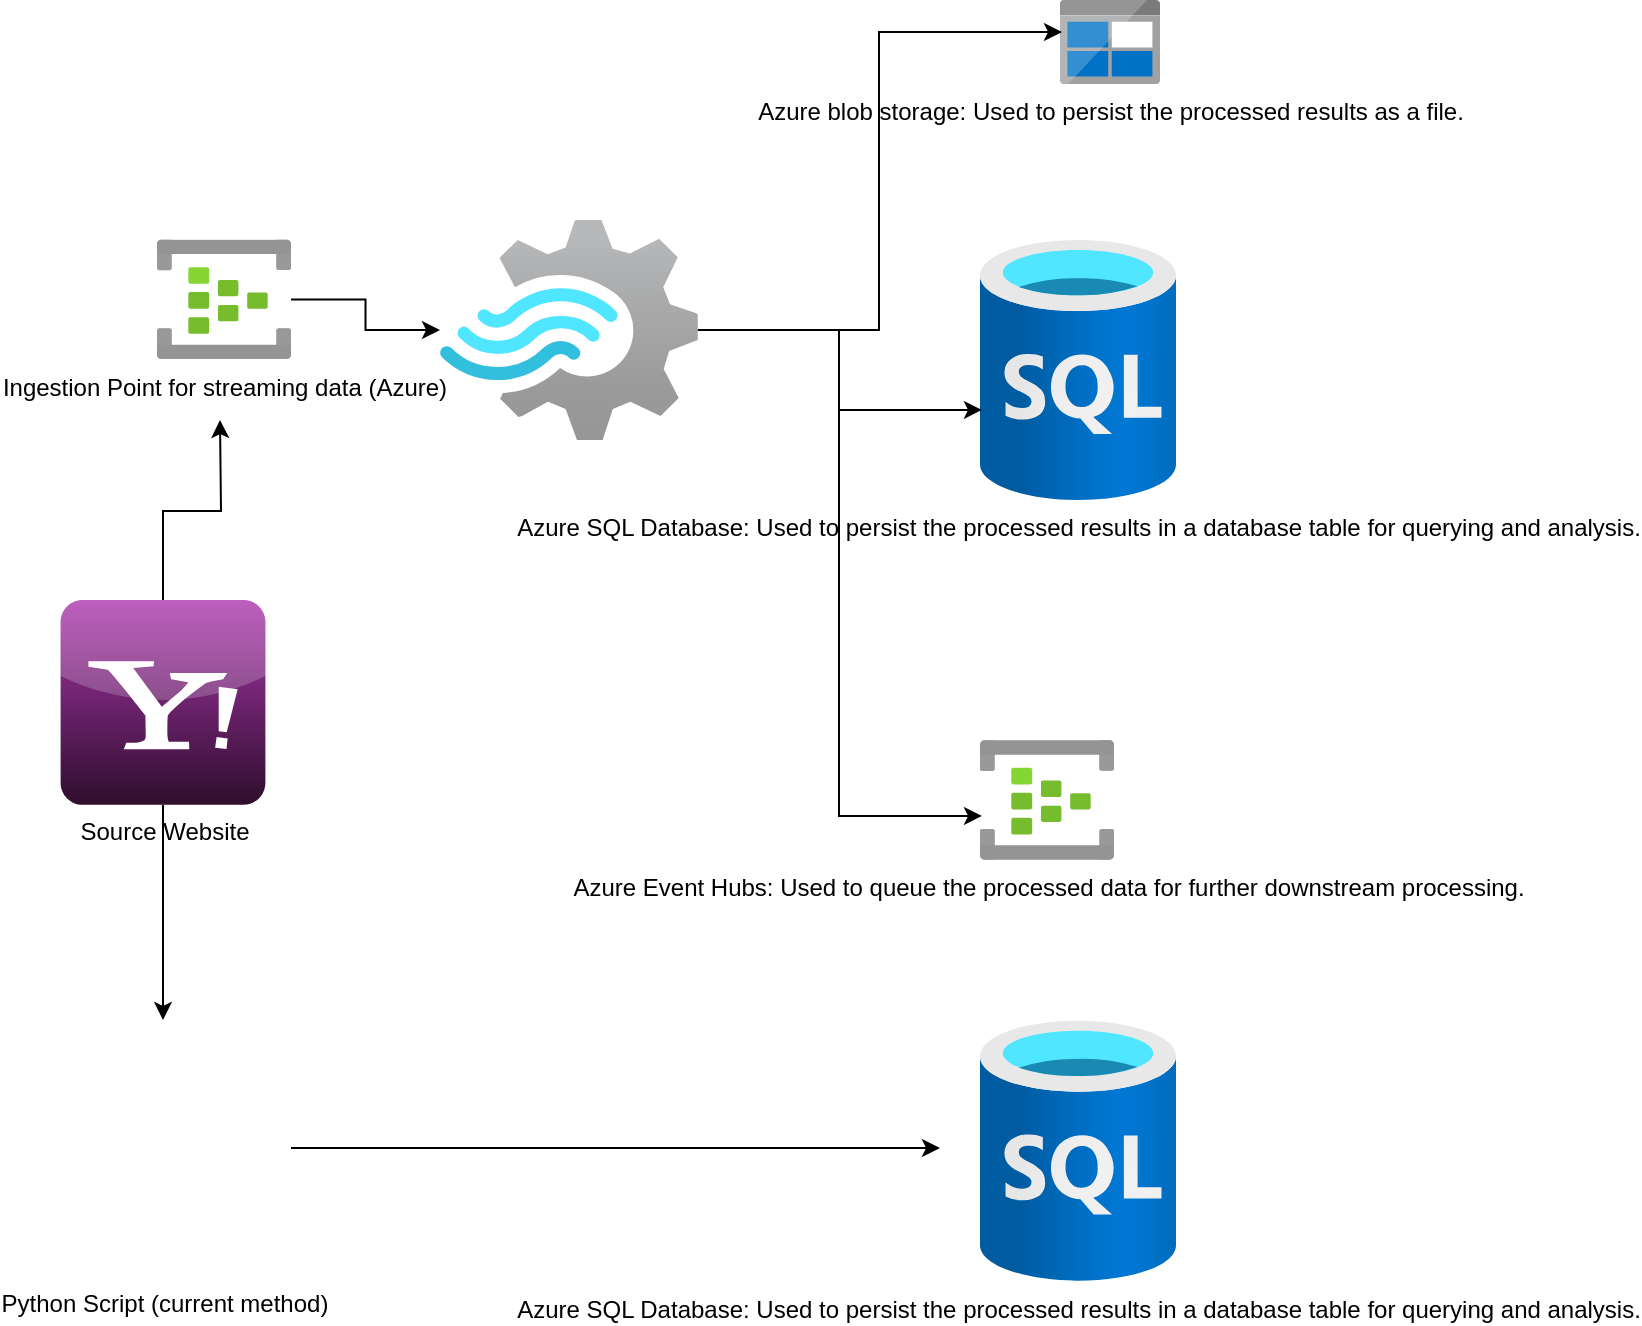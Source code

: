 <mxfile version="22.0.0" type="device" pages="2">
  <diagram name="ETL" id="Uy2llekc1r0zqiFwt9jS">
    <mxGraphModel dx="1434" dy="790" grid="1" gridSize="10" guides="1" tooltips="1" connect="1" arrows="1" fold="1" page="1" pageScale="1" pageWidth="850" pageHeight="1100" math="0" shadow="0">
      <root>
        <mxCell id="0" />
        <mxCell id="1" parent="0" />
        <mxCell id="uhY8fh9puKC_W6muQKno-1" value="" style="image;aspect=fixed;html=1;points=[];align=center;fontSize=12;image=img/lib/azure2/analytics/Stream_Analytics_Jobs.svg;" vertex="1" parent="1">
          <mxGeometry x="240" y="190" width="128.97" height="110" as="geometry" />
        </mxCell>
        <mxCell id="uhY8fh9puKC_W6muQKno-20" style="edgeStyle=orthogonalEdgeStyle;rounded=0;orthogonalLoop=1;jettySize=auto;html=1;" edge="1" parent="1" source="uhY8fh9puKC_W6muQKno-2" target="uhY8fh9puKC_W6muQKno-8">
          <mxGeometry relative="1" as="geometry" />
        </mxCell>
        <mxCell id="uhY8fh9puKC_W6muQKno-22" style="edgeStyle=orthogonalEdgeStyle;rounded=0;orthogonalLoop=1;jettySize=auto;html=1;" edge="1" parent="1" source="uhY8fh9puKC_W6muQKno-2">
          <mxGeometry relative="1" as="geometry">
            <mxPoint x="130" y="290" as="targetPoint" />
          </mxGeometry>
        </mxCell>
        <mxCell id="uhY8fh9puKC_W6muQKno-2" value="Source Website" style="dashed=0;outlineConnect=0;html=1;align=center;labelPosition=center;verticalLabelPosition=bottom;verticalAlign=top;shape=mxgraph.webicons.yahoo;fillColor=#AC37AE;gradientColor=#2E0E2D" vertex="1" parent="1">
          <mxGeometry x="50.3" y="380" width="102.4" height="102.4" as="geometry" />
        </mxCell>
        <mxCell id="uhY8fh9puKC_W6muQKno-3" value="Azure SQL Database: Used to persist the processed results in a database table for querying and analysis." style="image;aspect=fixed;html=1;points=[];align=center;fontSize=12;image=img/lib/azure2/databases/SQL_Database.svg;" vertex="1" parent="1">
          <mxGeometry x="510" y="199.66" width="98" height="130.67" as="geometry" />
        </mxCell>
        <mxCell id="uhY8fh9puKC_W6muQKno-4" value="Azure blob storage: Used to persist the processed results as a file." style="image;sketch=0;aspect=fixed;html=1;points=[];align=center;fontSize=12;image=img/lib/mscae/BlobBlock.svg;" vertex="1" parent="1">
          <mxGeometry x="550" y="80" width="50" height="42" as="geometry" />
        </mxCell>
        <mxCell id="uhY8fh9puKC_W6muQKno-9" style="edgeStyle=orthogonalEdgeStyle;rounded=0;orthogonalLoop=1;jettySize=auto;html=1;" edge="1" parent="1" source="uhY8fh9puKC_W6muQKno-5" target="uhY8fh9puKC_W6muQKno-1">
          <mxGeometry relative="1" as="geometry" />
        </mxCell>
        <mxCell id="uhY8fh9puKC_W6muQKno-5" value="Ingestion Point for streaming data (Azure)" style="image;aspect=fixed;html=1;points=[];align=center;fontSize=12;image=img/lib/azure2/analytics/Event_Hubs.svg;" vertex="1" parent="1">
          <mxGeometry x="98.5" y="199.66" width="67" height="60" as="geometry" />
        </mxCell>
        <mxCell id="uhY8fh9puKC_W6muQKno-6" value="Azure Event Hubs: Used to queue the processed data for further downstream processing." style="image;aspect=fixed;html=1;points=[];align=center;fontSize=12;image=img/lib/azure2/iot/Event_Hubs.svg;" vertex="1" parent="1">
          <mxGeometry x="510" y="450" width="67" height="60" as="geometry" />
        </mxCell>
        <mxCell id="uhY8fh9puKC_W6muQKno-19" style="edgeStyle=orthogonalEdgeStyle;rounded=0;orthogonalLoop=1;jettySize=auto;html=1;" edge="1" parent="1" source="uhY8fh9puKC_W6muQKno-8">
          <mxGeometry relative="1" as="geometry">
            <mxPoint x="490" y="654" as="targetPoint" />
          </mxGeometry>
        </mxCell>
        <mxCell id="uhY8fh9puKC_W6muQKno-8" value="Python Script (current method)" style="shape=image;html=1;verticalAlign=top;verticalLabelPosition=bottom;labelBackgroundColor=#ffffff;imageAspect=0;aspect=fixed;image=https://cdn1.iconfinder.com/data/icons/DarkGlass_Reworked/128x128/mimetypes/source_py.png" vertex="1" parent="1">
          <mxGeometry x="37.5" y="590" width="128" height="128" as="geometry" />
        </mxCell>
        <mxCell id="uhY8fh9puKC_W6muQKno-12" style="edgeStyle=orthogonalEdgeStyle;rounded=0;orthogonalLoop=1;jettySize=auto;html=1;entryX=0.02;entryY=0.381;entryDx=0;entryDy=0;entryPerimeter=0;" edge="1" parent="1" source="uhY8fh9puKC_W6muQKno-1" target="uhY8fh9puKC_W6muQKno-4">
          <mxGeometry relative="1" as="geometry" />
        </mxCell>
        <mxCell id="uhY8fh9puKC_W6muQKno-13" style="edgeStyle=orthogonalEdgeStyle;rounded=0;orthogonalLoop=1;jettySize=auto;html=1;entryX=0.01;entryY=0.653;entryDx=0;entryDy=0;entryPerimeter=0;" edge="1" parent="1" source="uhY8fh9puKC_W6muQKno-1" target="uhY8fh9puKC_W6muQKno-3">
          <mxGeometry relative="1" as="geometry" />
        </mxCell>
        <mxCell id="uhY8fh9puKC_W6muQKno-16" style="edgeStyle=orthogonalEdgeStyle;rounded=0;orthogonalLoop=1;jettySize=auto;html=1;entryX=0.015;entryY=0.633;entryDx=0;entryDy=0;entryPerimeter=0;" edge="1" parent="1" source="uhY8fh9puKC_W6muQKno-1" target="uhY8fh9puKC_W6muQKno-6">
          <mxGeometry relative="1" as="geometry" />
        </mxCell>
        <mxCell id="uhY8fh9puKC_W6muQKno-17" value="Azure SQL Database: Used to persist the processed results in a database table for querying and analysis." style="image;aspect=fixed;html=1;points=[];align=center;fontSize=12;image=img/lib/azure2/databases/SQL_Database.svg;" vertex="1" parent="1">
          <mxGeometry x="510" y="590" width="98" height="130.67" as="geometry" />
        </mxCell>
      </root>
    </mxGraphModel>
  </diagram>
  <diagram id="Bj6FyPBoKmom36k2ps6-" name="Analysis">
    <mxGraphModel dx="1434" dy="790" grid="1" gridSize="10" guides="1" tooltips="1" connect="1" arrows="1" fold="1" page="1" pageScale="1" pageWidth="850" pageHeight="1100" math="0" shadow="0">
      <root>
        <mxCell id="0" />
        <mxCell id="1" parent="0" />
        <mxCell id="Yj12-BYH66LdoX7j8E1q-15" value="" style="edgeStyle=orthogonalEdgeStyle;rounded=0;orthogonalLoop=1;jettySize=auto;html=1;" edge="1" parent="1" source="Yj12-BYH66LdoX7j8E1q-1" target="Yj12-BYH66LdoX7j8E1q-14">
          <mxGeometry relative="1" as="geometry" />
        </mxCell>
        <mxCell id="Yj12-BYH66LdoX7j8E1q-1" value="ML Model" style="image;aspect=fixed;html=1;points=[];align=center;fontSize=12;image=img/lib/azure2/ai_machine_learning/Machine_Learning.svg;" vertex="1" parent="1">
          <mxGeometry x="400" y="230" width="84.71" height="90" as="geometry" />
        </mxCell>
        <mxCell id="Yj12-BYH66LdoX7j8E1q-11" style="rounded=0;orthogonalLoop=1;jettySize=auto;html=1;exitX=1;exitY=1;exitDx=0;exitDy=0;" edge="1" parent="1" source="Yj12-BYH66LdoX7j8E1q-8" target="Yj12-BYH66LdoX7j8E1q-1">
          <mxGeometry relative="1" as="geometry" />
        </mxCell>
        <mxCell id="Yj12-BYH66LdoX7j8E1q-8" value="" style="shape=image;html=1;verticalAlign=top;verticalLabelPosition=bottom;labelBackgroundColor=#ffffff;imageAspect=0;aspect=fixed;image=https://cdn1.iconfinder.com/data/icons/DarkGlass_Reworked/128x128/mimetypes/source_py.png" vertex="1" parent="1">
          <mxGeometry x="180" y="90" width="128" height="128" as="geometry" />
        </mxCell>
        <mxCell id="Yj12-BYH66LdoX7j8E1q-9" value="ETL Sink&lt;br&gt;(Input Source)" style="image;sketch=0;aspect=fixed;html=1;points=[];align=center;fontSize=12;image=img/lib/mscae/SQL_Database_generic.svg;" vertex="1" parent="1">
          <mxGeometry x="50" y="280" width="91.2" height="120" as="geometry" />
        </mxCell>
        <mxCell id="Yj12-BYH66LdoX7j8E1q-13" style="edgeStyle=orthogonalEdgeStyle;rounded=0;orthogonalLoop=1;jettySize=auto;html=1;entryX=0;entryY=0.75;entryDx=0;entryDy=0;" edge="1" parent="1" source="Yj12-BYH66LdoX7j8E1q-9" target="Yj12-BYH66LdoX7j8E1q-8">
          <mxGeometry relative="1" as="geometry">
            <mxPoint x="90" y="250" as="sourcePoint" />
          </mxGeometry>
        </mxCell>
        <mxCell id="Yj12-BYH66LdoX7j8E1q-14" value="Sink. Data structure is actual and predicted." style="shape=image;html=1;verticalAlign=top;verticalLabelPosition=bottom;labelBackgroundColor=#ffffff;imageAspect=0;aspect=fixed;image=https://cdn3.iconfinder.com/data/icons/brands-applications/512/Excel_D-128.png" vertex="1" parent="1">
          <mxGeometry x="361" y="450" width="128" height="128" as="geometry" />
        </mxCell>
        <mxCell id="BTGSfptvAEQKRwv7Ieuy-24" style="rounded=0;orthogonalLoop=1;jettySize=auto;html=1;" edge="1" parent="1" source="Yj12-BYH66LdoX7j8E1q-14" target="BTGSfptvAEQKRwv7Ieuy-1">
          <mxGeometry relative="1" as="geometry" />
        </mxCell>
        <mxCell id="BTGSfptvAEQKRwv7Ieuy-1" value="Assets" style="childLayout=tableLayout;recursiveResize=0;strokeColor=#98bf21;fillColor=#A7C942;shadow=1;" vertex="1" parent="1">
          <mxGeometry x="360" y="700" width="192" height="110" as="geometry" />
        </mxCell>
        <mxCell id="BTGSfptvAEQKRwv7Ieuy-2" style="shape=tableRow;horizontal=0;startSize=0;swimlaneHead=0;swimlaneBody=0;top=0;left=0;bottom=0;right=0;dropTarget=0;collapsible=0;recursiveResize=0;expand=0;fontStyle=0;strokeColor=inherit;fillColor=#ffffff;" vertex="1" parent="BTGSfptvAEQKRwv7Ieuy-1">
          <mxGeometry width="192" height="23" as="geometry" />
        </mxCell>
        <mxCell id="BTGSfptvAEQKRwv7Ieuy-3" value="Title 1" style="connectable=0;recursiveResize=0;strokeColor=inherit;fillColor=#A7C942;align=center;fontStyle=1;fontColor=#FFFFFF;html=1;" vertex="1" parent="BTGSfptvAEQKRwv7Ieuy-2">
          <mxGeometry width="64" height="23" as="geometry">
            <mxRectangle width="64" height="23" as="alternateBounds" />
          </mxGeometry>
        </mxCell>
        <mxCell id="BTGSfptvAEQKRwv7Ieuy-4" value="Title 2" style="connectable=0;recursiveResize=0;strokeColor=inherit;fillColor=#A7C942;align=center;fontStyle=1;fontColor=#FFFFFF;html=1;" vertex="1" parent="BTGSfptvAEQKRwv7Ieuy-2">
          <mxGeometry x="64" width="64" height="23" as="geometry">
            <mxRectangle width="64" height="23" as="alternateBounds" />
          </mxGeometry>
        </mxCell>
        <mxCell id="BTGSfptvAEQKRwv7Ieuy-5" value="Title 3" style="connectable=0;recursiveResize=0;strokeColor=inherit;fillColor=#A7C942;align=center;fontStyle=1;fontColor=#FFFFFF;html=1;" vertex="1" parent="BTGSfptvAEQKRwv7Ieuy-2">
          <mxGeometry x="128" width="64" height="23" as="geometry">
            <mxRectangle width="64" height="23" as="alternateBounds" />
          </mxGeometry>
        </mxCell>
        <mxCell id="BTGSfptvAEQKRwv7Ieuy-6" value="" style="shape=tableRow;horizontal=0;startSize=0;swimlaneHead=0;swimlaneBody=0;top=0;left=0;bottom=0;right=0;dropTarget=0;collapsible=0;recursiveResize=0;expand=0;fontStyle=0;strokeColor=inherit;fillColor=#ffffff;" vertex="1" parent="BTGSfptvAEQKRwv7Ieuy-1">
          <mxGeometry y="23" width="192" height="22" as="geometry" />
        </mxCell>
        <mxCell id="BTGSfptvAEQKRwv7Ieuy-7" value="Value 1" style="connectable=0;recursiveResize=0;strokeColor=inherit;fillColor=inherit;align=center;whiteSpace=wrap;html=1;" vertex="1" parent="BTGSfptvAEQKRwv7Ieuy-6">
          <mxGeometry width="64" height="22" as="geometry">
            <mxRectangle width="64" height="22" as="alternateBounds" />
          </mxGeometry>
        </mxCell>
        <mxCell id="BTGSfptvAEQKRwv7Ieuy-8" value="Value 2" style="connectable=0;recursiveResize=0;strokeColor=inherit;fillColor=inherit;align=center;whiteSpace=wrap;html=1;" vertex="1" parent="BTGSfptvAEQKRwv7Ieuy-6">
          <mxGeometry x="64" width="64" height="22" as="geometry">
            <mxRectangle width="64" height="22" as="alternateBounds" />
          </mxGeometry>
        </mxCell>
        <mxCell id="BTGSfptvAEQKRwv7Ieuy-9" value="Value 3" style="connectable=0;recursiveResize=0;strokeColor=inherit;fillColor=inherit;align=center;whiteSpace=wrap;html=1;" vertex="1" parent="BTGSfptvAEQKRwv7Ieuy-6">
          <mxGeometry x="128" width="64" height="22" as="geometry">
            <mxRectangle width="64" height="22" as="alternateBounds" />
          </mxGeometry>
        </mxCell>
        <mxCell id="BTGSfptvAEQKRwv7Ieuy-10" value="" style="shape=tableRow;horizontal=0;startSize=0;swimlaneHead=0;swimlaneBody=0;top=0;left=0;bottom=0;right=0;dropTarget=0;collapsible=0;recursiveResize=0;expand=0;fontStyle=1;strokeColor=inherit;fillColor=#EAF2D3;" vertex="1" parent="BTGSfptvAEQKRwv7Ieuy-1">
          <mxGeometry y="45" width="192" height="21" as="geometry" />
        </mxCell>
        <mxCell id="BTGSfptvAEQKRwv7Ieuy-11" value="Value 4" style="connectable=0;recursiveResize=0;strokeColor=inherit;fillColor=inherit;whiteSpace=wrap;html=1;" vertex="1" parent="BTGSfptvAEQKRwv7Ieuy-10">
          <mxGeometry width="64" height="21" as="geometry">
            <mxRectangle width="64" height="21" as="alternateBounds" />
          </mxGeometry>
        </mxCell>
        <mxCell id="BTGSfptvAEQKRwv7Ieuy-12" value="Value 5" style="connectable=0;recursiveResize=0;strokeColor=inherit;fillColor=inherit;whiteSpace=wrap;html=1;" vertex="1" parent="BTGSfptvAEQKRwv7Ieuy-10">
          <mxGeometry x="64" width="64" height="21" as="geometry">
            <mxRectangle width="64" height="21" as="alternateBounds" />
          </mxGeometry>
        </mxCell>
        <mxCell id="BTGSfptvAEQKRwv7Ieuy-13" value="Value 6" style="connectable=0;recursiveResize=0;strokeColor=inherit;fillColor=inherit;whiteSpace=wrap;html=1;" vertex="1" parent="BTGSfptvAEQKRwv7Ieuy-10">
          <mxGeometry x="128" width="64" height="21" as="geometry">
            <mxRectangle width="64" height="21" as="alternateBounds" />
          </mxGeometry>
        </mxCell>
        <mxCell id="BTGSfptvAEQKRwv7Ieuy-14" value="" style="shape=tableRow;horizontal=0;startSize=0;swimlaneHead=0;swimlaneBody=0;top=0;left=0;bottom=0;right=0;dropTarget=0;collapsible=0;recursiveResize=0;expand=0;fontStyle=0;strokeColor=inherit;fillColor=#ffffff;" vertex="1" parent="BTGSfptvAEQKRwv7Ieuy-1">
          <mxGeometry y="66" width="192" height="23" as="geometry" />
        </mxCell>
        <mxCell id="BTGSfptvAEQKRwv7Ieuy-15" value="Value 7" style="connectable=0;recursiveResize=0;strokeColor=inherit;fillColor=inherit;fontStyle=0;align=center;whiteSpace=wrap;html=1;" vertex="1" parent="BTGSfptvAEQKRwv7Ieuy-14">
          <mxGeometry width="64" height="23" as="geometry">
            <mxRectangle width="64" height="23" as="alternateBounds" />
          </mxGeometry>
        </mxCell>
        <mxCell id="BTGSfptvAEQKRwv7Ieuy-16" value="Value 8" style="connectable=0;recursiveResize=0;strokeColor=inherit;fillColor=inherit;fontStyle=0;align=center;whiteSpace=wrap;html=1;" vertex="1" parent="BTGSfptvAEQKRwv7Ieuy-14">
          <mxGeometry x="64" width="64" height="23" as="geometry">
            <mxRectangle width="64" height="23" as="alternateBounds" />
          </mxGeometry>
        </mxCell>
        <mxCell id="BTGSfptvAEQKRwv7Ieuy-17" value="Value 9" style="connectable=0;recursiveResize=0;strokeColor=inherit;fillColor=inherit;fontStyle=0;align=center;whiteSpace=wrap;html=1;" vertex="1" parent="BTGSfptvAEQKRwv7Ieuy-14">
          <mxGeometry x="128" width="64" height="23" as="geometry">
            <mxRectangle width="64" height="23" as="alternateBounds" />
          </mxGeometry>
        </mxCell>
        <mxCell id="BTGSfptvAEQKRwv7Ieuy-18" value="" style="shape=tableRow;horizontal=0;startSize=0;swimlaneHead=0;swimlaneBody=0;top=0;left=0;bottom=0;right=0;dropTarget=0;collapsible=0;recursiveResize=0;expand=0;fontStyle=1;strokeColor=inherit;fillColor=#EAF2D3;" vertex="1" parent="BTGSfptvAEQKRwv7Ieuy-1">
          <mxGeometry y="89" width="192" height="21" as="geometry" />
        </mxCell>
        <mxCell id="BTGSfptvAEQKRwv7Ieuy-19" value="Value 10" style="connectable=0;recursiveResize=0;strokeColor=inherit;fillColor=inherit;whiteSpace=wrap;html=1;" vertex="1" parent="BTGSfptvAEQKRwv7Ieuy-18">
          <mxGeometry width="64" height="21" as="geometry">
            <mxRectangle width="64" height="21" as="alternateBounds" />
          </mxGeometry>
        </mxCell>
        <mxCell id="BTGSfptvAEQKRwv7Ieuy-20" value="Value 11" style="connectable=0;recursiveResize=0;strokeColor=inherit;fillColor=inherit;whiteSpace=wrap;html=1;" vertex="1" parent="BTGSfptvAEQKRwv7Ieuy-18">
          <mxGeometry x="64" width="64" height="21" as="geometry">
            <mxRectangle width="64" height="21" as="alternateBounds" />
          </mxGeometry>
        </mxCell>
        <mxCell id="BTGSfptvAEQKRwv7Ieuy-21" value="Value 12" style="connectable=0;recursiveResize=0;strokeColor=inherit;fillColor=inherit;whiteSpace=wrap;html=1;" vertex="1" parent="BTGSfptvAEQKRwv7Ieuy-18">
          <mxGeometry x="128" width="64" height="21" as="geometry">
            <mxRectangle width="64" height="21" as="alternateBounds" />
          </mxGeometry>
        </mxCell>
      </root>
    </mxGraphModel>
  </diagram>
</mxfile>
